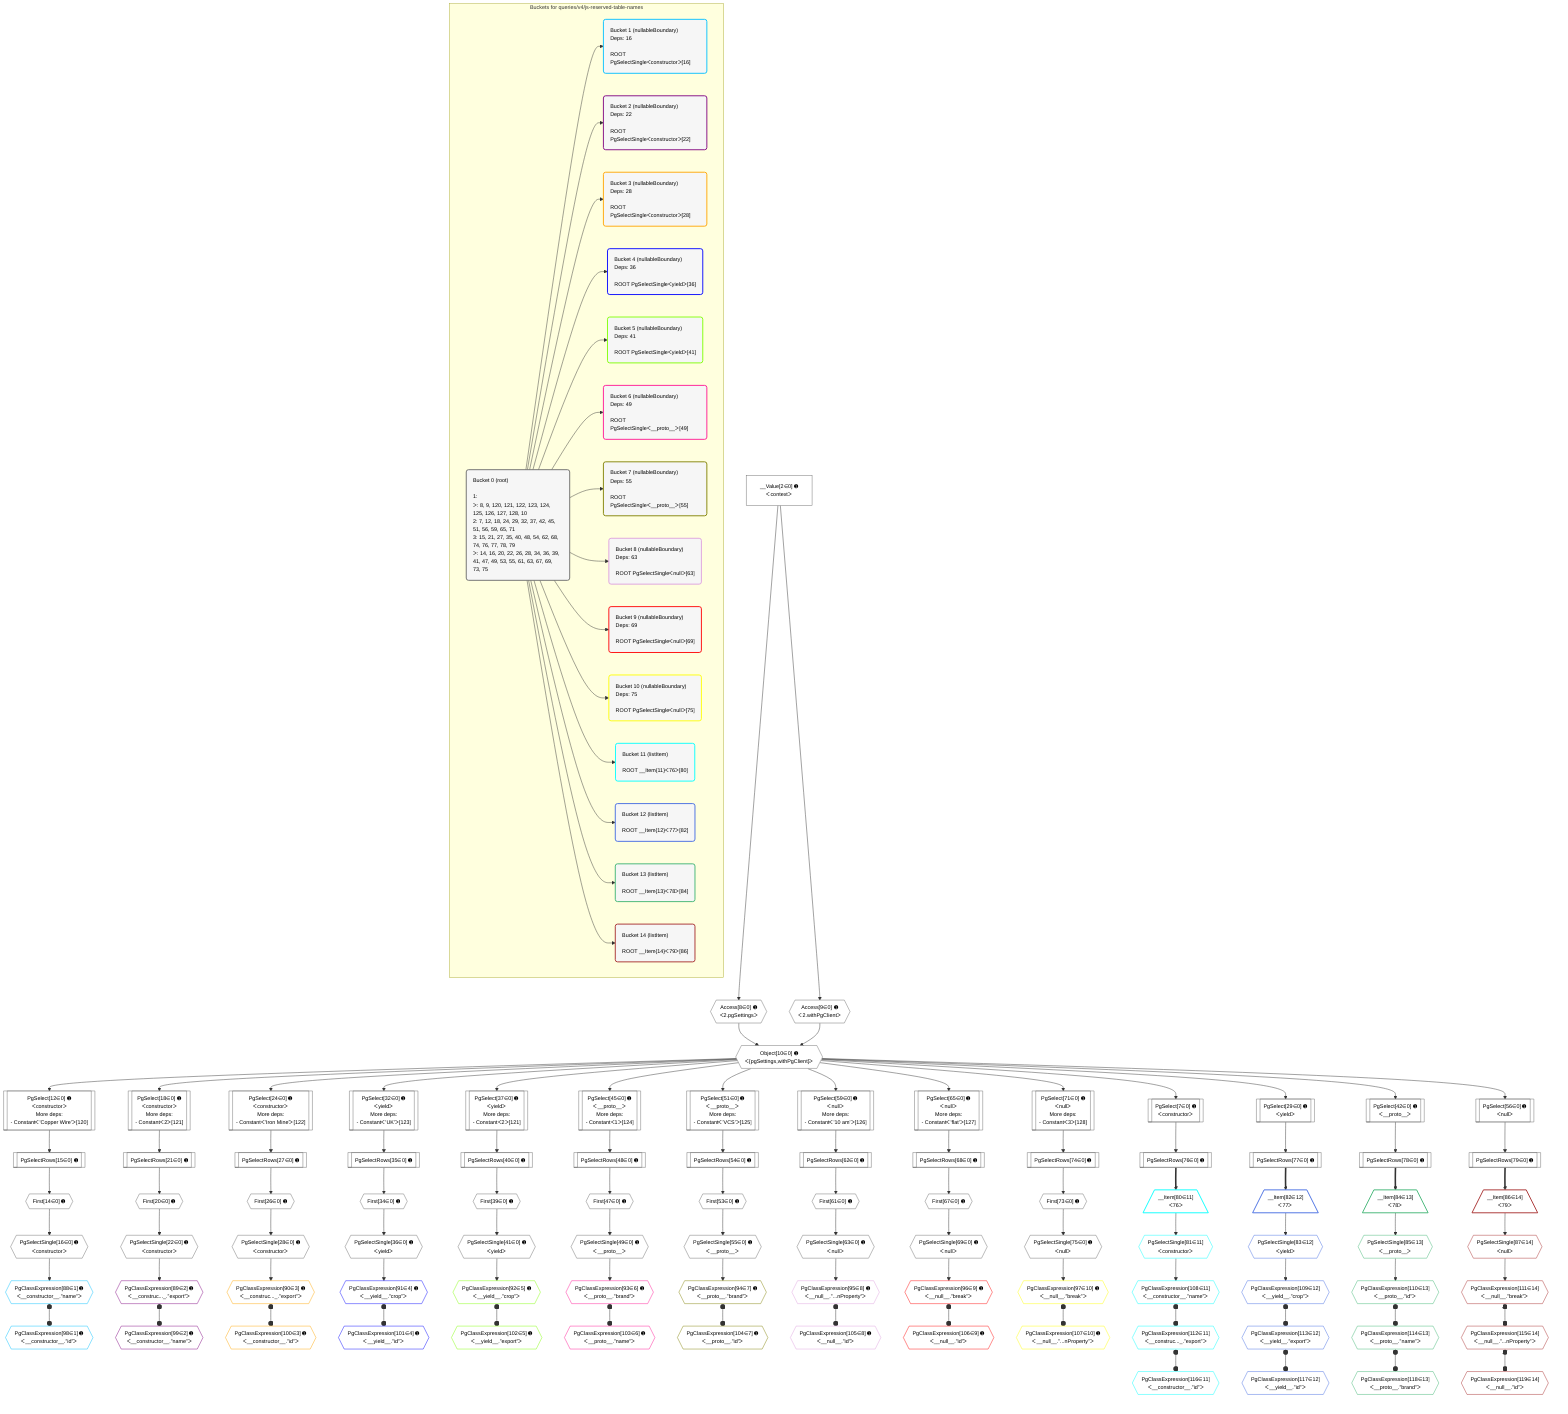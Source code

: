 %%{init: {'themeVariables': { 'fontSize': '12px'}}}%%
graph TD
    classDef path fill:#eee,stroke:#000,color:#000
    classDef plan fill:#fff,stroke-width:1px,color:#000
    classDef itemplan fill:#fff,stroke-width:2px,color:#000
    classDef unbatchedplan fill:#dff,stroke-width:1px,color:#000
    classDef sideeffectplan fill:#fcc,stroke-width:2px,color:#000
    classDef bucket fill:#f6f6f6,color:#000,stroke-width:2px,text-align:left

    subgraph "Buckets for queries/v4/js-reserved-table-names"
    Bucket0("Bucket 0 (root)<br /><br />1: <br />ᐳ: 8, 9, 120, 121, 122, 123, 124, 125, 126, 127, 128, 10<br />2: 7, 12, 18, 24, 29, 32, 37, 42, 45, 51, 56, 59, 65, 71<br />3: 15, 21, 27, 35, 40, 48, 54, 62, 68, 74, 76, 77, 78, 79<br />ᐳ: 14, 16, 20, 22, 26, 28, 34, 36, 39, 41, 47, 49, 53, 55, 61, 63, 67, 69, 73, 75"):::bucket
    Bucket1("Bucket 1 (nullableBoundary)<br />Deps: 16<br /><br />ROOT PgSelectSingleᐸconstructorᐳ[16]"):::bucket
    Bucket2("Bucket 2 (nullableBoundary)<br />Deps: 22<br /><br />ROOT PgSelectSingleᐸconstructorᐳ[22]"):::bucket
    Bucket3("Bucket 3 (nullableBoundary)<br />Deps: 28<br /><br />ROOT PgSelectSingleᐸconstructorᐳ[28]"):::bucket
    Bucket4("Bucket 4 (nullableBoundary)<br />Deps: 36<br /><br />ROOT PgSelectSingleᐸyieldᐳ[36]"):::bucket
    Bucket5("Bucket 5 (nullableBoundary)<br />Deps: 41<br /><br />ROOT PgSelectSingleᐸyieldᐳ[41]"):::bucket
    Bucket6("Bucket 6 (nullableBoundary)<br />Deps: 49<br /><br />ROOT PgSelectSingleᐸ__proto__ᐳ[49]"):::bucket
    Bucket7("Bucket 7 (nullableBoundary)<br />Deps: 55<br /><br />ROOT PgSelectSingleᐸ__proto__ᐳ[55]"):::bucket
    Bucket8("Bucket 8 (nullableBoundary)<br />Deps: 63<br /><br />ROOT PgSelectSingleᐸnullᐳ[63]"):::bucket
    Bucket9("Bucket 9 (nullableBoundary)<br />Deps: 69<br /><br />ROOT PgSelectSingleᐸnullᐳ[69]"):::bucket
    Bucket10("Bucket 10 (nullableBoundary)<br />Deps: 75<br /><br />ROOT PgSelectSingleᐸnullᐳ[75]"):::bucket
    Bucket11("Bucket 11 (listItem)<br /><br />ROOT __Item{11}ᐸ76ᐳ[80]"):::bucket
    Bucket12("Bucket 12 (listItem)<br /><br />ROOT __Item{12}ᐸ77ᐳ[82]"):::bucket
    Bucket13("Bucket 13 (listItem)<br /><br />ROOT __Item{13}ᐸ78ᐳ[84]"):::bucket
    Bucket14("Bucket 14 (listItem)<br /><br />ROOT __Item{14}ᐸ79ᐳ[86]"):::bucket
    end
    Bucket0 --> Bucket1 & Bucket2 & Bucket3 & Bucket4 & Bucket5 & Bucket6 & Bucket7 & Bucket8 & Bucket9 & Bucket10 & Bucket11 & Bucket12 & Bucket13 & Bucket14

    %% plan dependencies
    Object10{{"Object[10∈0] ➊<br />ᐸ{pgSettings,withPgClient}ᐳ"}}:::plan
    Access8{{"Access[8∈0] ➊<br />ᐸ2.pgSettingsᐳ"}}:::plan
    Access9{{"Access[9∈0] ➊<br />ᐸ2.withPgClientᐳ"}}:::plan
    Access8 & Access9 --> Object10
    PgSelect12[["PgSelect[12∈0] ➊<br />ᐸconstructorᐳ<br />More deps:<br />- Constantᐸ'Copper Wire'ᐳ[120]"]]:::plan
    Object10 --> PgSelect12
    PgSelect18[["PgSelect[18∈0] ➊<br />ᐸconstructorᐳ<br />More deps:<br />- Constantᐸ2ᐳ[121]"]]:::plan
    Object10 --> PgSelect18
    PgSelect24[["PgSelect[24∈0] ➊<br />ᐸconstructorᐳ<br />More deps:<br />- Constantᐸ'Iron Mine'ᐳ[122]"]]:::plan
    Object10 --> PgSelect24
    PgSelect32[["PgSelect[32∈0] ➊<br />ᐸyieldᐳ<br />More deps:<br />- Constantᐸ'UK'ᐳ[123]"]]:::plan
    Object10 --> PgSelect32
    PgSelect37[["PgSelect[37∈0] ➊<br />ᐸyieldᐳ<br />More deps:<br />- Constantᐸ2ᐳ[121]"]]:::plan
    Object10 --> PgSelect37
    PgSelect45[["PgSelect[45∈0] ➊<br />ᐸ__proto__ᐳ<br />More deps:<br />- Constantᐸ1ᐳ[124]"]]:::plan
    Object10 --> PgSelect45
    PgSelect51[["PgSelect[51∈0] ➊<br />ᐸ__proto__ᐳ<br />More deps:<br />- Constantᐸ'VCS'ᐳ[125]"]]:::plan
    Object10 --> PgSelect51
    PgSelect59[["PgSelect[59∈0] ➊<br />ᐸnullᐳ<br />More deps:<br />- Constantᐸ'10 am'ᐳ[126]"]]:::plan
    Object10 --> PgSelect59
    PgSelect65[["PgSelect[65∈0] ➊<br />ᐸnullᐳ<br />More deps:<br />- Constantᐸ'flat'ᐳ[127]"]]:::plan
    Object10 --> PgSelect65
    PgSelect71[["PgSelect[71∈0] ➊<br />ᐸnullᐳ<br />More deps:<br />- Constantᐸ3ᐳ[128]"]]:::plan
    Object10 --> PgSelect71
    PgSelect7[["PgSelect[7∈0] ➊<br />ᐸconstructorᐳ"]]:::plan
    Object10 --> PgSelect7
    __Value2["__Value[2∈0] ➊<br />ᐸcontextᐳ"]:::plan
    __Value2 --> Access8
    __Value2 --> Access9
    First14{{"First[14∈0] ➊"}}:::plan
    PgSelectRows15[["PgSelectRows[15∈0] ➊"]]:::plan
    PgSelectRows15 --> First14
    PgSelect12 --> PgSelectRows15
    PgSelectSingle16{{"PgSelectSingle[16∈0] ➊<br />ᐸconstructorᐳ"}}:::plan
    First14 --> PgSelectSingle16
    First20{{"First[20∈0] ➊"}}:::plan
    PgSelectRows21[["PgSelectRows[21∈0] ➊"]]:::plan
    PgSelectRows21 --> First20
    PgSelect18 --> PgSelectRows21
    PgSelectSingle22{{"PgSelectSingle[22∈0] ➊<br />ᐸconstructorᐳ"}}:::plan
    First20 --> PgSelectSingle22
    First26{{"First[26∈0] ➊"}}:::plan
    PgSelectRows27[["PgSelectRows[27∈0] ➊"]]:::plan
    PgSelectRows27 --> First26
    PgSelect24 --> PgSelectRows27
    PgSelectSingle28{{"PgSelectSingle[28∈0] ➊<br />ᐸconstructorᐳ"}}:::plan
    First26 --> PgSelectSingle28
    PgSelect29[["PgSelect[29∈0] ➊<br />ᐸyieldᐳ"]]:::plan
    Object10 --> PgSelect29
    First34{{"First[34∈0] ➊"}}:::plan
    PgSelectRows35[["PgSelectRows[35∈0] ➊"]]:::plan
    PgSelectRows35 --> First34
    PgSelect32 --> PgSelectRows35
    PgSelectSingle36{{"PgSelectSingle[36∈0] ➊<br />ᐸyieldᐳ"}}:::plan
    First34 --> PgSelectSingle36
    First39{{"First[39∈0] ➊"}}:::plan
    PgSelectRows40[["PgSelectRows[40∈0] ➊"]]:::plan
    PgSelectRows40 --> First39
    PgSelect37 --> PgSelectRows40
    PgSelectSingle41{{"PgSelectSingle[41∈0] ➊<br />ᐸyieldᐳ"}}:::plan
    First39 --> PgSelectSingle41
    PgSelect42[["PgSelect[42∈0] ➊<br />ᐸ__proto__ᐳ"]]:::plan
    Object10 --> PgSelect42
    First47{{"First[47∈0] ➊"}}:::plan
    PgSelectRows48[["PgSelectRows[48∈0] ➊"]]:::plan
    PgSelectRows48 --> First47
    PgSelect45 --> PgSelectRows48
    PgSelectSingle49{{"PgSelectSingle[49∈0] ➊<br />ᐸ__proto__ᐳ"}}:::plan
    First47 --> PgSelectSingle49
    First53{{"First[53∈0] ➊"}}:::plan
    PgSelectRows54[["PgSelectRows[54∈0] ➊"]]:::plan
    PgSelectRows54 --> First53
    PgSelect51 --> PgSelectRows54
    PgSelectSingle55{{"PgSelectSingle[55∈0] ➊<br />ᐸ__proto__ᐳ"}}:::plan
    First53 --> PgSelectSingle55
    PgSelect56[["PgSelect[56∈0] ➊<br />ᐸnullᐳ"]]:::plan
    Object10 --> PgSelect56
    First61{{"First[61∈0] ➊"}}:::plan
    PgSelectRows62[["PgSelectRows[62∈0] ➊"]]:::plan
    PgSelectRows62 --> First61
    PgSelect59 --> PgSelectRows62
    PgSelectSingle63{{"PgSelectSingle[63∈0] ➊<br />ᐸnullᐳ"}}:::plan
    First61 --> PgSelectSingle63
    First67{{"First[67∈0] ➊"}}:::plan
    PgSelectRows68[["PgSelectRows[68∈0] ➊"]]:::plan
    PgSelectRows68 --> First67
    PgSelect65 --> PgSelectRows68
    PgSelectSingle69{{"PgSelectSingle[69∈0] ➊<br />ᐸnullᐳ"}}:::plan
    First67 --> PgSelectSingle69
    First73{{"First[73∈0] ➊"}}:::plan
    PgSelectRows74[["PgSelectRows[74∈0] ➊"]]:::plan
    PgSelectRows74 --> First73
    PgSelect71 --> PgSelectRows74
    PgSelectSingle75{{"PgSelectSingle[75∈0] ➊<br />ᐸnullᐳ"}}:::plan
    First73 --> PgSelectSingle75
    PgSelectRows76[["PgSelectRows[76∈0] ➊"]]:::plan
    PgSelect7 --> PgSelectRows76
    PgSelectRows77[["PgSelectRows[77∈0] ➊"]]:::plan
    PgSelect29 --> PgSelectRows77
    PgSelectRows78[["PgSelectRows[78∈0] ➊"]]:::plan
    PgSelect42 --> PgSelectRows78
    PgSelectRows79[["PgSelectRows[79∈0] ➊"]]:::plan
    PgSelect56 --> PgSelectRows79
    PgClassExpression88{{"PgClassExpression[88∈1] ➊<br />ᐸ__constructor__.”name”ᐳ"}}:::plan
    PgSelectSingle16 --> PgClassExpression88
    PgClassExpression98{{"PgClassExpression[98∈1] ➊<br />ᐸ__constructor__.”id”ᐳ"}}:::plan
    PgClassExpression88 o--o PgClassExpression98
    PgClassExpression89{{"PgClassExpression[89∈2] ➊<br />ᐸ__construc..._.”export”ᐳ"}}:::plan
    PgSelectSingle22 --> PgClassExpression89
    PgClassExpression99{{"PgClassExpression[99∈2] ➊<br />ᐸ__constructor__.”name”ᐳ"}}:::plan
    PgClassExpression89 o--o PgClassExpression99
    PgClassExpression90{{"PgClassExpression[90∈3] ➊<br />ᐸ__construc..._.”export”ᐳ"}}:::plan
    PgSelectSingle28 --> PgClassExpression90
    PgClassExpression100{{"PgClassExpression[100∈3] ➊<br />ᐸ__constructor__.”id”ᐳ"}}:::plan
    PgClassExpression90 o--o PgClassExpression100
    PgClassExpression91{{"PgClassExpression[91∈4] ➊<br />ᐸ__yield__.”crop”ᐳ"}}:::plan
    PgSelectSingle36 --> PgClassExpression91
    PgClassExpression101{{"PgClassExpression[101∈4] ➊<br />ᐸ__yield__.”id”ᐳ"}}:::plan
    PgClassExpression91 o--o PgClassExpression101
    PgClassExpression92{{"PgClassExpression[92∈5] ➊<br />ᐸ__yield__.”crop”ᐳ"}}:::plan
    PgSelectSingle41 --> PgClassExpression92
    PgClassExpression102{{"PgClassExpression[102∈5] ➊<br />ᐸ__yield__.”export”ᐳ"}}:::plan
    PgClassExpression92 o--o PgClassExpression102
    PgClassExpression93{{"PgClassExpression[93∈6] ➊<br />ᐸ__proto__.”brand”ᐳ"}}:::plan
    PgSelectSingle49 --> PgClassExpression93
    PgClassExpression103{{"PgClassExpression[103∈6] ➊<br />ᐸ__proto__.”name”ᐳ"}}:::plan
    PgClassExpression93 o--o PgClassExpression103
    PgClassExpression94{{"PgClassExpression[94∈7] ➊<br />ᐸ__proto__.”brand”ᐳ"}}:::plan
    PgSelectSingle55 --> PgClassExpression94
    PgClassExpression104{{"PgClassExpression[104∈7] ➊<br />ᐸ__proto__.”id”ᐳ"}}:::plan
    PgClassExpression94 o--o PgClassExpression104
    PgClassExpression95{{"PgClassExpression[95∈8] ➊<br />ᐸ__null__.”...nProperty”ᐳ"}}:::plan
    PgSelectSingle63 --> PgClassExpression95
    PgClassExpression105{{"PgClassExpression[105∈8] ➊<br />ᐸ__null__.”id”ᐳ"}}:::plan
    PgClassExpression95 o--o PgClassExpression105
    PgClassExpression96{{"PgClassExpression[96∈9] ➊<br />ᐸ__null__.”break”ᐳ"}}:::plan
    PgSelectSingle69 --> PgClassExpression96
    PgClassExpression106{{"PgClassExpression[106∈9] ➊<br />ᐸ__null__.”id”ᐳ"}}:::plan
    PgClassExpression96 o--o PgClassExpression106
    PgClassExpression97{{"PgClassExpression[97∈10] ➊<br />ᐸ__null__.”break”ᐳ"}}:::plan
    PgSelectSingle75 --> PgClassExpression97
    PgClassExpression107{{"PgClassExpression[107∈10] ➊<br />ᐸ__null__.”...nProperty”ᐳ"}}:::plan
    PgClassExpression97 o--o PgClassExpression107
    __Item80[/"__Item[80∈11]<br />ᐸ76ᐳ"\]:::itemplan
    PgSelectRows76 ==> __Item80
    PgSelectSingle81{{"PgSelectSingle[81∈11]<br />ᐸconstructorᐳ"}}:::plan
    __Item80 --> PgSelectSingle81
    PgClassExpression108{{"PgClassExpression[108∈11]<br />ᐸ__constructor__.”name”ᐳ"}}:::plan
    PgSelectSingle81 --> PgClassExpression108
    PgClassExpression112{{"PgClassExpression[112∈11]<br />ᐸ__construc..._.”export”ᐳ"}}:::plan
    PgClassExpression108 o--o PgClassExpression112
    PgClassExpression116{{"PgClassExpression[116∈11]<br />ᐸ__constructor__.”id”ᐳ"}}:::plan
    PgClassExpression112 o--o PgClassExpression116
    __Item82[/"__Item[82∈12]<br />ᐸ77ᐳ"\]:::itemplan
    PgSelectRows77 ==> __Item82
    PgSelectSingle83{{"PgSelectSingle[83∈12]<br />ᐸyieldᐳ"}}:::plan
    __Item82 --> PgSelectSingle83
    PgClassExpression109{{"PgClassExpression[109∈12]<br />ᐸ__yield__.”crop”ᐳ"}}:::plan
    PgSelectSingle83 --> PgClassExpression109
    PgClassExpression113{{"PgClassExpression[113∈12]<br />ᐸ__yield__.”export”ᐳ"}}:::plan
    PgClassExpression109 o--o PgClassExpression113
    PgClassExpression117{{"PgClassExpression[117∈12]<br />ᐸ__yield__.”id”ᐳ"}}:::plan
    PgClassExpression113 o--o PgClassExpression117
    __Item84[/"__Item[84∈13]<br />ᐸ78ᐳ"\]:::itemplan
    PgSelectRows78 ==> __Item84
    PgSelectSingle85{{"PgSelectSingle[85∈13]<br />ᐸ__proto__ᐳ"}}:::plan
    __Item84 --> PgSelectSingle85
    PgClassExpression110{{"PgClassExpression[110∈13]<br />ᐸ__proto__.”id”ᐳ"}}:::plan
    PgSelectSingle85 --> PgClassExpression110
    PgClassExpression114{{"PgClassExpression[114∈13]<br />ᐸ__proto__.”name”ᐳ"}}:::plan
    PgClassExpression110 o--o PgClassExpression114
    PgClassExpression118{{"PgClassExpression[118∈13]<br />ᐸ__proto__.”brand”ᐳ"}}:::plan
    PgClassExpression114 o--o PgClassExpression118
    __Item86[/"__Item[86∈14]<br />ᐸ79ᐳ"\]:::itemplan
    PgSelectRows79 ==> __Item86
    PgSelectSingle87{{"PgSelectSingle[87∈14]<br />ᐸnullᐳ"}}:::plan
    __Item86 --> PgSelectSingle87
    PgClassExpression111{{"PgClassExpression[111∈14]<br />ᐸ__null__.”break”ᐳ"}}:::plan
    PgSelectSingle87 --> PgClassExpression111
    PgClassExpression115{{"PgClassExpression[115∈14]<br />ᐸ__null__.”...nProperty”ᐳ"}}:::plan
    PgClassExpression111 o--o PgClassExpression115
    PgClassExpression119{{"PgClassExpression[119∈14]<br />ᐸ__null__.”id”ᐳ"}}:::plan
    PgClassExpression115 o--o PgClassExpression119

    %% define steps
    classDef bucket0 stroke:#696969
    class Bucket0,__Value2,PgSelect7,Access8,Access9,Object10,PgSelect12,First14,PgSelectRows15,PgSelectSingle16,PgSelect18,First20,PgSelectRows21,PgSelectSingle22,PgSelect24,First26,PgSelectRows27,PgSelectSingle28,PgSelect29,PgSelect32,First34,PgSelectRows35,PgSelectSingle36,PgSelect37,First39,PgSelectRows40,PgSelectSingle41,PgSelect42,PgSelect45,First47,PgSelectRows48,PgSelectSingle49,PgSelect51,First53,PgSelectRows54,PgSelectSingle55,PgSelect56,PgSelect59,First61,PgSelectRows62,PgSelectSingle63,PgSelect65,First67,PgSelectRows68,PgSelectSingle69,PgSelect71,First73,PgSelectRows74,PgSelectSingle75,PgSelectRows76,PgSelectRows77,PgSelectRows78,PgSelectRows79 bucket0
    classDef bucket1 stroke:#00bfff
    class Bucket1,PgClassExpression88,PgClassExpression98 bucket1
    classDef bucket2 stroke:#7f007f
    class Bucket2,PgClassExpression89,PgClassExpression99 bucket2
    classDef bucket3 stroke:#ffa500
    class Bucket3,PgClassExpression90,PgClassExpression100 bucket3
    classDef bucket4 stroke:#0000ff
    class Bucket4,PgClassExpression91,PgClassExpression101 bucket4
    classDef bucket5 stroke:#7fff00
    class Bucket5,PgClassExpression92,PgClassExpression102 bucket5
    classDef bucket6 stroke:#ff1493
    class Bucket6,PgClassExpression93,PgClassExpression103 bucket6
    classDef bucket7 stroke:#808000
    class Bucket7,PgClassExpression94,PgClassExpression104 bucket7
    classDef bucket8 stroke:#dda0dd
    class Bucket8,PgClassExpression95,PgClassExpression105 bucket8
    classDef bucket9 stroke:#ff0000
    class Bucket9,PgClassExpression96,PgClassExpression106 bucket9
    classDef bucket10 stroke:#ffff00
    class Bucket10,PgClassExpression97,PgClassExpression107 bucket10
    classDef bucket11 stroke:#00ffff
    class Bucket11,__Item80,PgSelectSingle81,PgClassExpression108,PgClassExpression112,PgClassExpression116 bucket11
    classDef bucket12 stroke:#4169e1
    class Bucket12,__Item82,PgSelectSingle83,PgClassExpression109,PgClassExpression113,PgClassExpression117 bucket12
    classDef bucket13 stroke:#3cb371
    class Bucket13,__Item84,PgSelectSingle85,PgClassExpression110,PgClassExpression114,PgClassExpression118 bucket13
    classDef bucket14 stroke:#a52a2a
    class Bucket14,__Item86,PgSelectSingle87,PgClassExpression111,PgClassExpression115,PgClassExpression119 bucket14